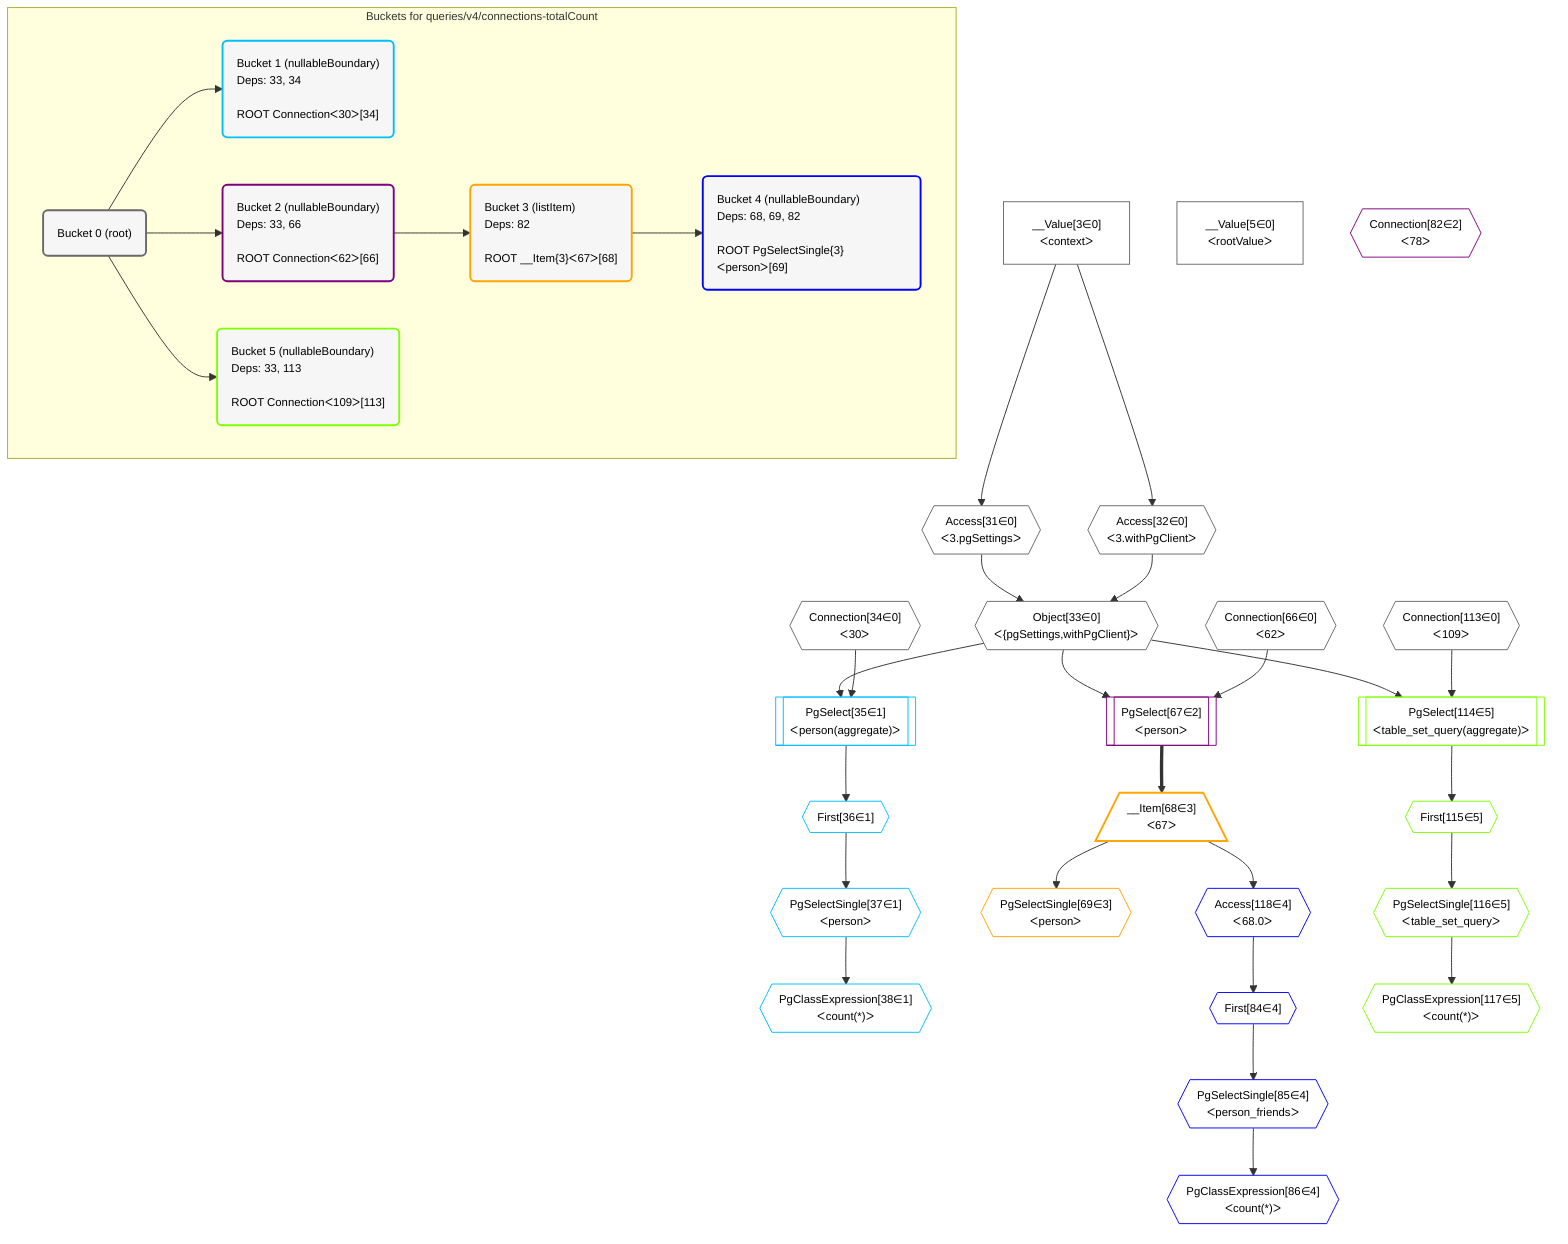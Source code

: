 %%{init: {'themeVariables': { 'fontSize': '12px'}}}%%
graph TD
    classDef path fill:#eee,stroke:#000,color:#000
    classDef plan fill:#fff,stroke-width:1px,color:#000
    classDef itemplan fill:#fff,stroke-width:2px,color:#000
    classDef unbatchedplan fill:#dff,stroke-width:1px,color:#000
    classDef sideeffectplan fill:#fcc,stroke-width:2px,color:#000
    classDef bucket fill:#f6f6f6,color:#000,stroke-width:2px,text-align:left


    %% define steps
    __Value3["__Value[3∈0]<br />ᐸcontextᐳ"]:::plan
    __Value5["__Value[5∈0]<br />ᐸrootValueᐳ"]:::plan
    Access31{{"Access[31∈0]<br />ᐸ3.pgSettingsᐳ"}}:::plan
    Access32{{"Access[32∈0]<br />ᐸ3.withPgClientᐳ"}}:::plan
    Object33{{"Object[33∈0]<br />ᐸ{pgSettings,withPgClient}ᐳ"}}:::plan
    Connection34{{"Connection[34∈0]<br />ᐸ30ᐳ"}}:::plan
    PgSelect35[["PgSelect[35∈1]<br />ᐸperson(aggregate)ᐳ"]]:::plan
    First36{{"First[36∈1]"}}:::plan
    PgSelectSingle37{{"PgSelectSingle[37∈1]<br />ᐸpersonᐳ"}}:::plan
    PgClassExpression38{{"PgClassExpression[38∈1]<br />ᐸcount(*)ᐳ"}}:::plan
    Connection66{{"Connection[66∈0]<br />ᐸ62ᐳ"}}:::plan
    PgSelect67[["PgSelect[67∈2]<br />ᐸpersonᐳ"]]:::plan
    __Item68[/"__Item[68∈3]<br />ᐸ67ᐳ"\]:::itemplan
    PgSelectSingle69{{"PgSelectSingle[69∈3]<br />ᐸpersonᐳ"}}:::plan
    Connection82{{"Connection[82∈2]<br />ᐸ78ᐳ"}}:::plan
    Access118{{"Access[118∈4]<br />ᐸ68.0ᐳ"}}:::plan
    First84{{"First[84∈4]"}}:::plan
    PgSelectSingle85{{"PgSelectSingle[85∈4]<br />ᐸperson_friendsᐳ"}}:::plan
    PgClassExpression86{{"PgClassExpression[86∈4]<br />ᐸcount(*)ᐳ"}}:::plan
    Connection113{{"Connection[113∈0]<br />ᐸ109ᐳ"}}:::plan
    PgSelect114[["PgSelect[114∈5]<br />ᐸtable_set_query(aggregate)ᐳ"]]:::plan
    First115{{"First[115∈5]"}}:::plan
    PgSelectSingle116{{"PgSelectSingle[116∈5]<br />ᐸtable_set_queryᐳ"}}:::plan
    PgClassExpression117{{"PgClassExpression[117∈5]<br />ᐸcount(*)ᐳ"}}:::plan

    %% plan dependencies
    __Value3 --> Access31
    __Value3 --> Access32
    Access31 & Access32 --> Object33
    Object33 & Connection34 --> PgSelect35
    PgSelect35 --> First36
    First36 --> PgSelectSingle37
    PgSelectSingle37 --> PgClassExpression38
    Object33 & Connection66 --> PgSelect67
    PgSelect67 ==> __Item68
    __Item68 --> PgSelectSingle69
    __Item68 --> Access118
    Access118 --> First84
    First84 --> PgSelectSingle85
    PgSelectSingle85 --> PgClassExpression86
    Object33 & Connection113 --> PgSelect114
    PgSelect114 --> First115
    First115 --> PgSelectSingle116
    PgSelectSingle116 --> PgClassExpression117

    subgraph "Buckets for queries/v4/connections-totalCount"
    Bucket0("Bucket 0 (root)"):::bucket
    classDef bucket0 stroke:#696969
    class Bucket0,__Value3,__Value5,Access31,Access32,Object33,Connection34,Connection66,Connection113 bucket0
    Bucket1("Bucket 1 (nullableBoundary)<br />Deps: 33, 34<br /><br />ROOT Connectionᐸ30ᐳ[34]"):::bucket
    classDef bucket1 stroke:#00bfff
    class Bucket1,PgSelect35,First36,PgSelectSingle37,PgClassExpression38 bucket1
    Bucket2("Bucket 2 (nullableBoundary)<br />Deps: 33, 66<br /><br />ROOT Connectionᐸ62ᐳ[66]"):::bucket
    classDef bucket2 stroke:#7f007f
    class Bucket2,PgSelect67,Connection82 bucket2
    Bucket3("Bucket 3 (listItem)<br />Deps: 82<br /><br />ROOT __Item{3}ᐸ67ᐳ[68]"):::bucket
    classDef bucket3 stroke:#ffa500
    class Bucket3,__Item68,PgSelectSingle69 bucket3
    Bucket4("Bucket 4 (nullableBoundary)<br />Deps: 68, 69, 82<br /><br />ROOT PgSelectSingle{3}ᐸpersonᐳ[69]"):::bucket
    classDef bucket4 stroke:#0000ff
    class Bucket4,First84,PgSelectSingle85,PgClassExpression86,Access118 bucket4
    Bucket5("Bucket 5 (nullableBoundary)<br />Deps: 33, 113<br /><br />ROOT Connectionᐸ109ᐳ[113]"):::bucket
    classDef bucket5 stroke:#7fff00
    class Bucket5,PgSelect114,First115,PgSelectSingle116,PgClassExpression117 bucket5
    Bucket0 --> Bucket1 & Bucket2 & Bucket5
    Bucket2 --> Bucket3
    Bucket3 --> Bucket4
    end